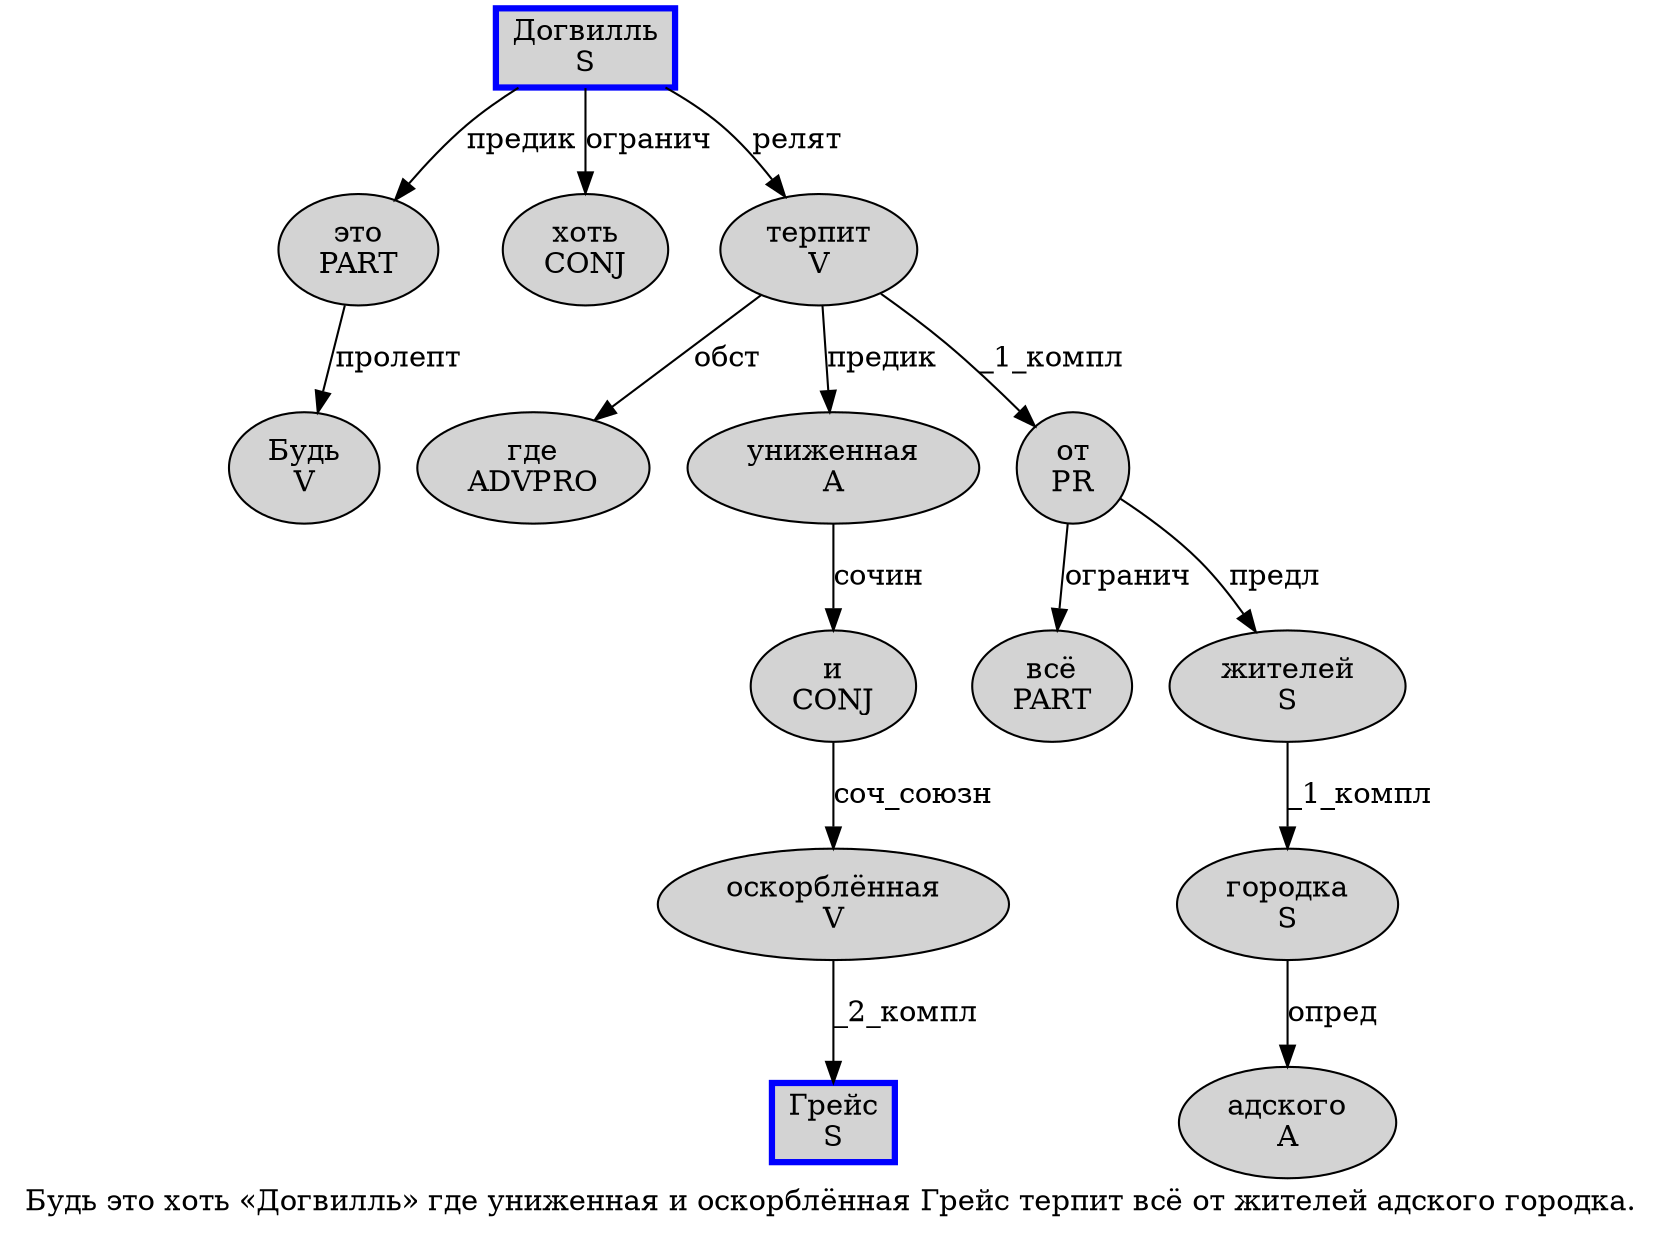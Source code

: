 digraph SENTENCE_1076 {
	graph [label="Будь это хоть «Догвилль» где униженная и оскорблённая Грейс терпит всё от жителей адского городка."]
	node [style=filled]
		0 [label="Будь
V" color="" fillcolor=lightgray penwidth=1 shape=ellipse]
		1 [label="это
PART" color="" fillcolor=lightgray penwidth=1 shape=ellipse]
		2 [label="хоть
CONJ" color="" fillcolor=lightgray penwidth=1 shape=ellipse]
		4 [label="Догвилль
S" color=blue fillcolor=lightgray penwidth=3 shape=box]
		6 [label="где
ADVPRO" color="" fillcolor=lightgray penwidth=1 shape=ellipse]
		7 [label="униженная
A" color="" fillcolor=lightgray penwidth=1 shape=ellipse]
		8 [label="и
CONJ" color="" fillcolor=lightgray penwidth=1 shape=ellipse]
		9 [label="оскорблённая
V" color="" fillcolor=lightgray penwidth=1 shape=ellipse]
		10 [label="Грейс
S" color=blue fillcolor=lightgray penwidth=3 shape=box]
		11 [label="терпит
V" color="" fillcolor=lightgray penwidth=1 shape=ellipse]
		12 [label="всё
PART" color="" fillcolor=lightgray penwidth=1 shape=ellipse]
		13 [label="от
PR" color="" fillcolor=lightgray penwidth=1 shape=ellipse]
		14 [label="жителей
S" color="" fillcolor=lightgray penwidth=1 shape=ellipse]
		15 [label="адского
A" color="" fillcolor=lightgray penwidth=1 shape=ellipse]
		16 [label="городка
S" color="" fillcolor=lightgray penwidth=1 shape=ellipse]
			9 -> 10 [label="_2_компл"]
			7 -> 8 [label="сочин"]
			14 -> 16 [label="_1_компл"]
			8 -> 9 [label="соч_союзн"]
			16 -> 15 [label="опред"]
			13 -> 12 [label="огранич"]
			13 -> 14 [label="предл"]
			11 -> 6 [label="обст"]
			11 -> 7 [label="предик"]
			11 -> 13 [label="_1_компл"]
			1 -> 0 [label="пролепт"]
			4 -> 1 [label="предик"]
			4 -> 2 [label="огранич"]
			4 -> 11 [label="релят"]
}